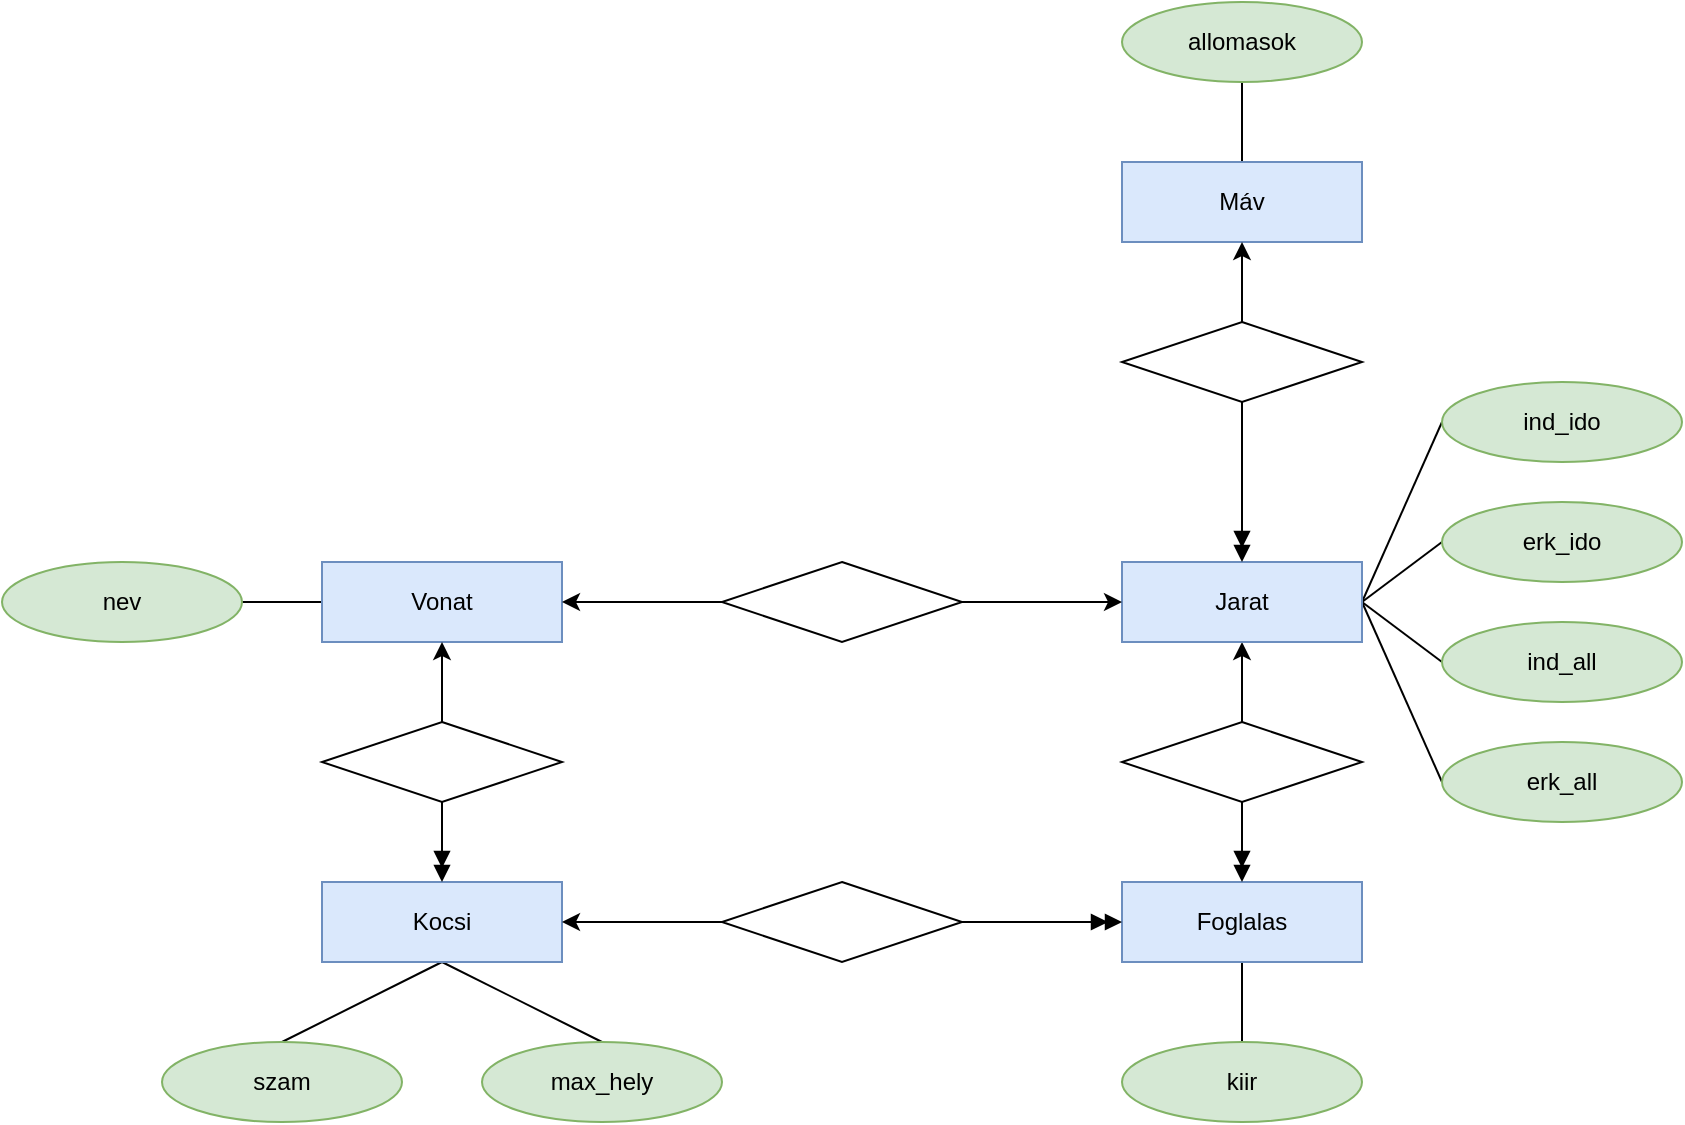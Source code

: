 <mxfile version="20.4.0" type="device"><diagram id="z1rip9cw35FhOeY4WW-a" name="1 oldal"><mxGraphModel dx="1298" dy="731" grid="1" gridSize="10" guides="1" tooltips="1" connect="1" arrows="1" fold="1" page="1" pageScale="1" pageWidth="850" pageHeight="1100" math="0" shadow="0"><root><mxCell id="0"/><mxCell id="1" parent="0"/><mxCell id="RY6PJq3cRk7QAKXOs1Wq-49" style="edgeStyle=none;rounded=0;orthogonalLoop=1;jettySize=auto;html=1;exitX=0.5;exitY=0;exitDx=0;exitDy=0;entryX=0.5;entryY=1;entryDx=0;entryDy=0;endArrow=none;endFill=0;" edge="1" parent="1" source="RY6PJq3cRk7QAKXOs1Wq-5" target="RY6PJq3cRk7QAKXOs1Wq-6"><mxGeometry relative="1" as="geometry"/></mxCell><mxCell id="RY6PJq3cRk7QAKXOs1Wq-5" value="Máv" style="rounded=0;whiteSpace=wrap;html=1;fillColor=#dae8fc;strokeColor=#6c8ebf;" vertex="1" parent="1"><mxGeometry x="560" y="80" width="120" height="40" as="geometry"/></mxCell><mxCell id="RY6PJq3cRk7QAKXOs1Wq-6" value="allomasok" style="ellipse;whiteSpace=wrap;html=1;fillColor=#d5e8d4;strokeColor=#82b366;" vertex="1" parent="1"><mxGeometry x="560" width="120" height="40" as="geometry"/></mxCell><mxCell id="RY6PJq3cRk7QAKXOs1Wq-17" style="edgeStyle=orthogonalEdgeStyle;rounded=0;orthogonalLoop=1;jettySize=auto;html=1;exitX=0;exitY=0.5;exitDx=0;exitDy=0;entryX=1;entryY=0.5;entryDx=0;entryDy=0;endArrow=none;endFill=0;" edge="1" parent="1" source="RY6PJq3cRk7QAKXOs1Wq-7" target="RY6PJq3cRk7QAKXOs1Wq-10"><mxGeometry relative="1" as="geometry"/></mxCell><mxCell id="RY6PJq3cRk7QAKXOs1Wq-7" value="Vonat" style="rounded=0;whiteSpace=wrap;html=1;fillColor=#dae8fc;strokeColor=#6c8ebf;" vertex="1" parent="1"><mxGeometry x="160" y="280" width="120" height="40" as="geometry"/></mxCell><mxCell id="RY6PJq3cRk7QAKXOs1Wq-10" value="nev" style="ellipse;whiteSpace=wrap;html=1;fillColor=#d5e8d4;strokeColor=#82b366;" vertex="1" parent="1"><mxGeometry y="280" width="120" height="40" as="geometry"/></mxCell><mxCell id="RY6PJq3cRk7QAKXOs1Wq-18" style="rounded=0;orthogonalLoop=1;jettySize=auto;html=1;exitX=0.5;exitY=1;exitDx=0;exitDy=0;entryX=0.5;entryY=0;entryDx=0;entryDy=0;endArrow=none;endFill=0;" edge="1" parent="1" source="RY6PJq3cRk7QAKXOs1Wq-11" target="RY6PJq3cRk7QAKXOs1Wq-13"><mxGeometry relative="1" as="geometry"/></mxCell><mxCell id="RY6PJq3cRk7QAKXOs1Wq-19" style="edgeStyle=none;rounded=0;orthogonalLoop=1;jettySize=auto;html=1;exitX=0.5;exitY=1;exitDx=0;exitDy=0;entryX=0.5;entryY=0;entryDx=0;entryDy=0;endArrow=none;endFill=0;" edge="1" parent="1" source="RY6PJq3cRk7QAKXOs1Wq-11" target="RY6PJq3cRk7QAKXOs1Wq-12"><mxGeometry relative="1" as="geometry"/></mxCell><mxCell id="RY6PJq3cRk7QAKXOs1Wq-11" value="Kocsi" style="rounded=0;whiteSpace=wrap;html=1;fillColor=#dae8fc;strokeColor=#6c8ebf;" vertex="1" parent="1"><mxGeometry x="160" y="440" width="120" height="40" as="geometry"/></mxCell><mxCell id="RY6PJq3cRk7QAKXOs1Wq-12" value="szam" style="ellipse;whiteSpace=wrap;html=1;fillColor=#d5e8d4;strokeColor=#82b366;" vertex="1" parent="1"><mxGeometry x="80" y="520" width="120" height="40" as="geometry"/></mxCell><mxCell id="RY6PJq3cRk7QAKXOs1Wq-13" value="max_hely" style="ellipse;whiteSpace=wrap;html=1;fillColor=#d5e8d4;strokeColor=#82b366;" vertex="1" parent="1"><mxGeometry x="240" y="520" width="120" height="40" as="geometry"/></mxCell><mxCell id="RY6PJq3cRk7QAKXOs1Wq-15" style="edgeStyle=orthogonalEdgeStyle;rounded=0;orthogonalLoop=1;jettySize=auto;html=1;exitX=0.5;exitY=1;exitDx=0;exitDy=0;endArrow=doubleBlock;endFill=1;" edge="1" parent="1" source="RY6PJq3cRk7QAKXOs1Wq-14" target="RY6PJq3cRk7QAKXOs1Wq-11"><mxGeometry relative="1" as="geometry"/></mxCell><mxCell id="RY6PJq3cRk7QAKXOs1Wq-16" style="edgeStyle=orthogonalEdgeStyle;rounded=0;orthogonalLoop=1;jettySize=auto;html=1;exitX=0.5;exitY=0;exitDx=0;exitDy=0;entryX=0.5;entryY=1;entryDx=0;entryDy=0;endArrow=classic;endFill=1;" edge="1" parent="1" source="RY6PJq3cRk7QAKXOs1Wq-14" target="RY6PJq3cRk7QAKXOs1Wq-7"><mxGeometry relative="1" as="geometry"/></mxCell><mxCell id="RY6PJq3cRk7QAKXOs1Wq-14" value="" style="rhombus;whiteSpace=wrap;html=1;" vertex="1" parent="1"><mxGeometry x="160" y="360" width="120" height="40" as="geometry"/></mxCell><mxCell id="RY6PJq3cRk7QAKXOs1Wq-34" style="edgeStyle=none;rounded=0;orthogonalLoop=1;jettySize=auto;html=1;exitX=0.5;exitY=1;exitDx=0;exitDy=0;entryX=0.5;entryY=0;entryDx=0;entryDy=0;endArrow=none;endFill=0;" edge="1" parent="1" source="RY6PJq3cRk7QAKXOs1Wq-22" target="RY6PJq3cRk7QAKXOs1Wq-33"><mxGeometry relative="1" as="geometry"/></mxCell><mxCell id="RY6PJq3cRk7QAKXOs1Wq-22" value="Foglalas" style="rounded=0;whiteSpace=wrap;html=1;fillColor=#dae8fc;strokeColor=#6c8ebf;" vertex="1" parent="1"><mxGeometry x="560" y="440" width="120" height="40" as="geometry"/></mxCell><mxCell id="RY6PJq3cRk7QAKXOs1Wq-28" style="edgeStyle=none;rounded=0;orthogonalLoop=1;jettySize=auto;html=1;exitX=0.5;exitY=1;exitDx=0;exitDy=0;endArrow=doubleBlock;endFill=1;" edge="1" parent="1" source="RY6PJq3cRk7QAKXOs1Wq-25" target="RY6PJq3cRk7QAKXOs1Wq-22"><mxGeometry relative="1" as="geometry"/></mxCell><mxCell id="RY6PJq3cRk7QAKXOs1Wq-29" style="edgeStyle=none;rounded=0;orthogonalLoop=1;jettySize=auto;html=1;exitX=0.5;exitY=0;exitDx=0;exitDy=0;entryX=0.5;entryY=1;entryDx=0;entryDy=0;endArrow=classic;endFill=1;" edge="1" parent="1" source="RY6PJq3cRk7QAKXOs1Wq-25" target="RY6PJq3cRk7QAKXOs1Wq-27"><mxGeometry relative="1" as="geometry"/></mxCell><mxCell id="RY6PJq3cRk7QAKXOs1Wq-25" value="" style="rhombus;whiteSpace=wrap;html=1;" vertex="1" parent="1"><mxGeometry x="560" y="360" width="120" height="40" as="geometry"/></mxCell><mxCell id="RY6PJq3cRk7QAKXOs1Wq-45" style="edgeStyle=none;rounded=0;orthogonalLoop=1;jettySize=auto;html=1;exitX=1;exitY=0.5;exitDx=0;exitDy=0;entryX=0;entryY=0.5;entryDx=0;entryDy=0;endArrow=none;endFill=0;" edge="1" parent="1" source="RY6PJq3cRk7QAKXOs1Wq-27" target="RY6PJq3cRk7QAKXOs1Wq-41"><mxGeometry relative="1" as="geometry"/></mxCell><mxCell id="RY6PJq3cRk7QAKXOs1Wq-46" style="edgeStyle=none;rounded=0;orthogonalLoop=1;jettySize=auto;html=1;exitX=1;exitY=0.5;exitDx=0;exitDy=0;entryX=0;entryY=0.5;entryDx=0;entryDy=0;endArrow=none;endFill=0;" edge="1" parent="1" source="RY6PJq3cRk7QAKXOs1Wq-27" target="RY6PJq3cRk7QAKXOs1Wq-42"><mxGeometry relative="1" as="geometry"/></mxCell><mxCell id="RY6PJq3cRk7QAKXOs1Wq-47" style="edgeStyle=none;rounded=0;orthogonalLoop=1;jettySize=auto;html=1;exitX=1;exitY=0.5;exitDx=0;exitDy=0;entryX=0;entryY=0.5;entryDx=0;entryDy=0;endArrow=none;endFill=0;" edge="1" parent="1" source="RY6PJq3cRk7QAKXOs1Wq-27" target="RY6PJq3cRk7QAKXOs1Wq-43"><mxGeometry relative="1" as="geometry"/></mxCell><mxCell id="RY6PJq3cRk7QAKXOs1Wq-48" style="edgeStyle=none;rounded=0;orthogonalLoop=1;jettySize=auto;html=1;exitX=1;exitY=0.5;exitDx=0;exitDy=0;entryX=0;entryY=0.5;entryDx=0;entryDy=0;endArrow=none;endFill=0;" edge="1" parent="1" source="RY6PJq3cRk7QAKXOs1Wq-27" target="RY6PJq3cRk7QAKXOs1Wq-44"><mxGeometry relative="1" as="geometry"/></mxCell><mxCell id="RY6PJq3cRk7QAKXOs1Wq-27" value="Jarat" style="rounded=0;whiteSpace=wrap;html=1;fillColor=#dae8fc;strokeColor=#6c8ebf;" vertex="1" parent="1"><mxGeometry x="560" y="280" width="120" height="40" as="geometry"/></mxCell><mxCell id="RY6PJq3cRk7QAKXOs1Wq-31" style="edgeStyle=none;rounded=0;orthogonalLoop=1;jettySize=auto;html=1;exitX=0;exitY=0.5;exitDx=0;exitDy=0;endArrow=classic;endFill=1;" edge="1" parent="1" source="RY6PJq3cRk7QAKXOs1Wq-30" target="RY6PJq3cRk7QAKXOs1Wq-11"><mxGeometry relative="1" as="geometry"/></mxCell><mxCell id="RY6PJq3cRk7QAKXOs1Wq-32" style="edgeStyle=none;rounded=0;orthogonalLoop=1;jettySize=auto;html=1;exitX=1;exitY=0.5;exitDx=0;exitDy=0;entryX=0;entryY=0.5;entryDx=0;entryDy=0;endArrow=doubleBlock;endFill=1;" edge="1" parent="1" source="RY6PJq3cRk7QAKXOs1Wq-30" target="RY6PJq3cRk7QAKXOs1Wq-22"><mxGeometry relative="1" as="geometry"/></mxCell><mxCell id="RY6PJq3cRk7QAKXOs1Wq-30" value="" style="rhombus;whiteSpace=wrap;html=1;" vertex="1" parent="1"><mxGeometry x="360" y="440" width="120" height="40" as="geometry"/></mxCell><mxCell id="RY6PJq3cRk7QAKXOs1Wq-33" value="kiir" style="ellipse;whiteSpace=wrap;html=1;fillColor=#d5e8d4;strokeColor=#82b366;" vertex="1" parent="1"><mxGeometry x="560" y="520" width="120" height="40" as="geometry"/></mxCell><mxCell id="RY6PJq3cRk7QAKXOs1Wq-36" style="edgeStyle=none;rounded=0;orthogonalLoop=1;jettySize=auto;html=1;exitX=0.5;exitY=1;exitDx=0;exitDy=0;endArrow=doubleBlock;endFill=1;" edge="1" parent="1" source="RY6PJq3cRk7QAKXOs1Wq-35" target="RY6PJq3cRk7QAKXOs1Wq-27"><mxGeometry relative="1" as="geometry"/></mxCell><mxCell id="RY6PJq3cRk7QAKXOs1Wq-37" style="edgeStyle=none;rounded=0;orthogonalLoop=1;jettySize=auto;html=1;exitX=0.5;exitY=0;exitDx=0;exitDy=0;entryX=0.5;entryY=1;entryDx=0;entryDy=0;endArrow=classic;endFill=1;" edge="1" parent="1" source="RY6PJq3cRk7QAKXOs1Wq-35" target="RY6PJq3cRk7QAKXOs1Wq-5"><mxGeometry relative="1" as="geometry"/></mxCell><mxCell id="RY6PJq3cRk7QAKXOs1Wq-35" value="" style="rhombus;whiteSpace=wrap;html=1;" vertex="1" parent="1"><mxGeometry x="560" y="160" width="120" height="40" as="geometry"/></mxCell><mxCell id="RY6PJq3cRk7QAKXOs1Wq-39" style="edgeStyle=none;rounded=0;orthogonalLoop=1;jettySize=auto;html=1;exitX=0;exitY=0.5;exitDx=0;exitDy=0;endArrow=classic;endFill=1;" edge="1" parent="1" source="RY6PJq3cRk7QAKXOs1Wq-38" target="RY6PJq3cRk7QAKXOs1Wq-7"><mxGeometry relative="1" as="geometry"/></mxCell><mxCell id="RY6PJq3cRk7QAKXOs1Wq-40" style="edgeStyle=none;rounded=0;orthogonalLoop=1;jettySize=auto;html=1;exitX=1;exitY=0.5;exitDx=0;exitDy=0;entryX=0;entryY=0.5;entryDx=0;entryDy=0;endArrow=classic;endFill=1;" edge="1" parent="1" source="RY6PJq3cRk7QAKXOs1Wq-38" target="RY6PJq3cRk7QAKXOs1Wq-27"><mxGeometry relative="1" as="geometry"/></mxCell><mxCell id="RY6PJq3cRk7QAKXOs1Wq-38" value="" style="rhombus;whiteSpace=wrap;html=1;" vertex="1" parent="1"><mxGeometry x="360" y="280" width="120" height="40" as="geometry"/></mxCell><mxCell id="RY6PJq3cRk7QAKXOs1Wq-41" value="ind_ido" style="ellipse;whiteSpace=wrap;html=1;fillColor=#d5e8d4;strokeColor=#82b366;" vertex="1" parent="1"><mxGeometry x="720" y="190" width="120" height="40" as="geometry"/></mxCell><mxCell id="RY6PJq3cRk7QAKXOs1Wq-42" value="erk_ido" style="ellipse;whiteSpace=wrap;html=1;fillColor=#d5e8d4;strokeColor=#82b366;" vertex="1" parent="1"><mxGeometry x="720" y="250" width="120" height="40" as="geometry"/></mxCell><mxCell id="RY6PJq3cRk7QAKXOs1Wq-43" value="ind_all" style="ellipse;whiteSpace=wrap;html=1;fillColor=#d5e8d4;strokeColor=#82b366;" vertex="1" parent="1"><mxGeometry x="720" y="310" width="120" height="40" as="geometry"/></mxCell><mxCell id="RY6PJq3cRk7QAKXOs1Wq-44" value="erk_all" style="ellipse;whiteSpace=wrap;html=1;fillColor=#d5e8d4;strokeColor=#82b366;" vertex="1" parent="1"><mxGeometry x="720" y="370" width="120" height="40" as="geometry"/></mxCell></root></mxGraphModel></diagram></mxfile>